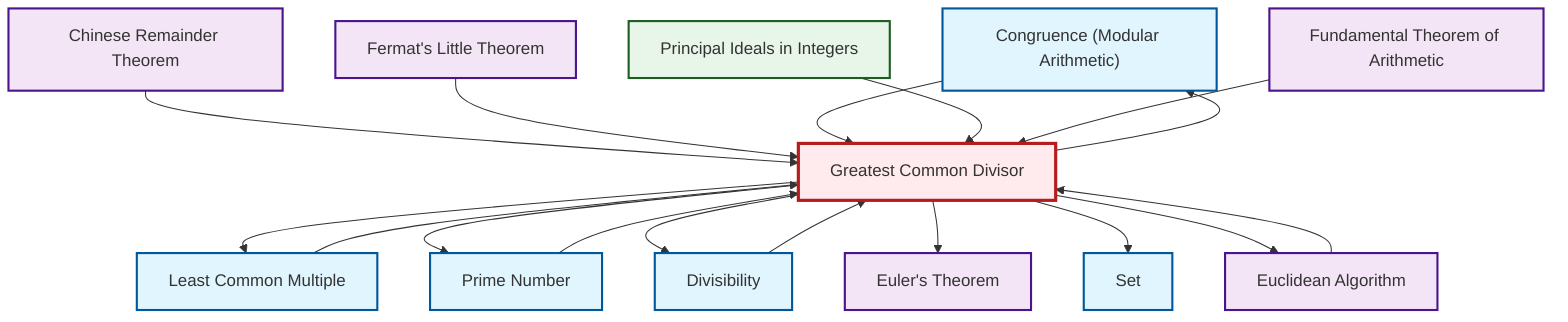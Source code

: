 graph TD
    classDef definition fill:#e1f5fe,stroke:#01579b,stroke-width:2px
    classDef theorem fill:#f3e5f5,stroke:#4a148c,stroke-width:2px
    classDef axiom fill:#fff3e0,stroke:#e65100,stroke-width:2px
    classDef example fill:#e8f5e9,stroke:#1b5e20,stroke-width:2px
    classDef current fill:#ffebee,stroke:#b71c1c,stroke-width:3px
    def-congruence["Congruence (Modular Arithmetic)"]:::definition
    ex-principal-ideal["Principal Ideals in Integers"]:::example
    def-prime["Prime Number"]:::definition
    def-lcm["Least Common Multiple"]:::definition
    def-set["Set"]:::definition
    thm-euclidean-algorithm["Euclidean Algorithm"]:::theorem
    thm-euler["Euler's Theorem"]:::theorem
    thm-fermat-little["Fermat's Little Theorem"]:::theorem
    thm-fundamental-arithmetic["Fundamental Theorem of Arithmetic"]:::theorem
    def-divisibility["Divisibility"]:::definition
    thm-chinese-remainder["Chinese Remainder Theorem"]:::theorem
    def-gcd["Greatest Common Divisor"]:::definition
    def-gcd --> def-lcm
    def-gcd --> def-prime
    def-gcd --> def-divisibility
    def-gcd --> thm-euler
    thm-chinese-remainder --> def-gcd
    def-prime --> def-gcd
    thm-euclidean-algorithm --> def-gcd
    def-gcd --> def-set
    thm-fermat-little --> def-gcd
    def-congruence --> def-gcd
    def-lcm --> def-gcd
    def-divisibility --> def-gcd
    def-gcd --> def-congruence
    ex-principal-ideal --> def-gcd
    thm-fundamental-arithmetic --> def-gcd
    def-gcd --> thm-euclidean-algorithm
    class def-gcd current